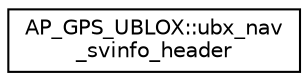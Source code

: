digraph "Graphical Class Hierarchy"
{
 // INTERACTIVE_SVG=YES
  edge [fontname="Helvetica",fontsize="10",labelfontname="Helvetica",labelfontsize="10"];
  node [fontname="Helvetica",fontsize="10",shape=record];
  rankdir="LR";
  Node1 [label="AP_GPS_UBLOX::ubx_nav\l_svinfo_header",height=0.2,width=0.4,color="black", fillcolor="white", style="filled",URL="$structAP__GPS__UBLOX_1_1ubx__nav__svinfo__header.html"];
}
